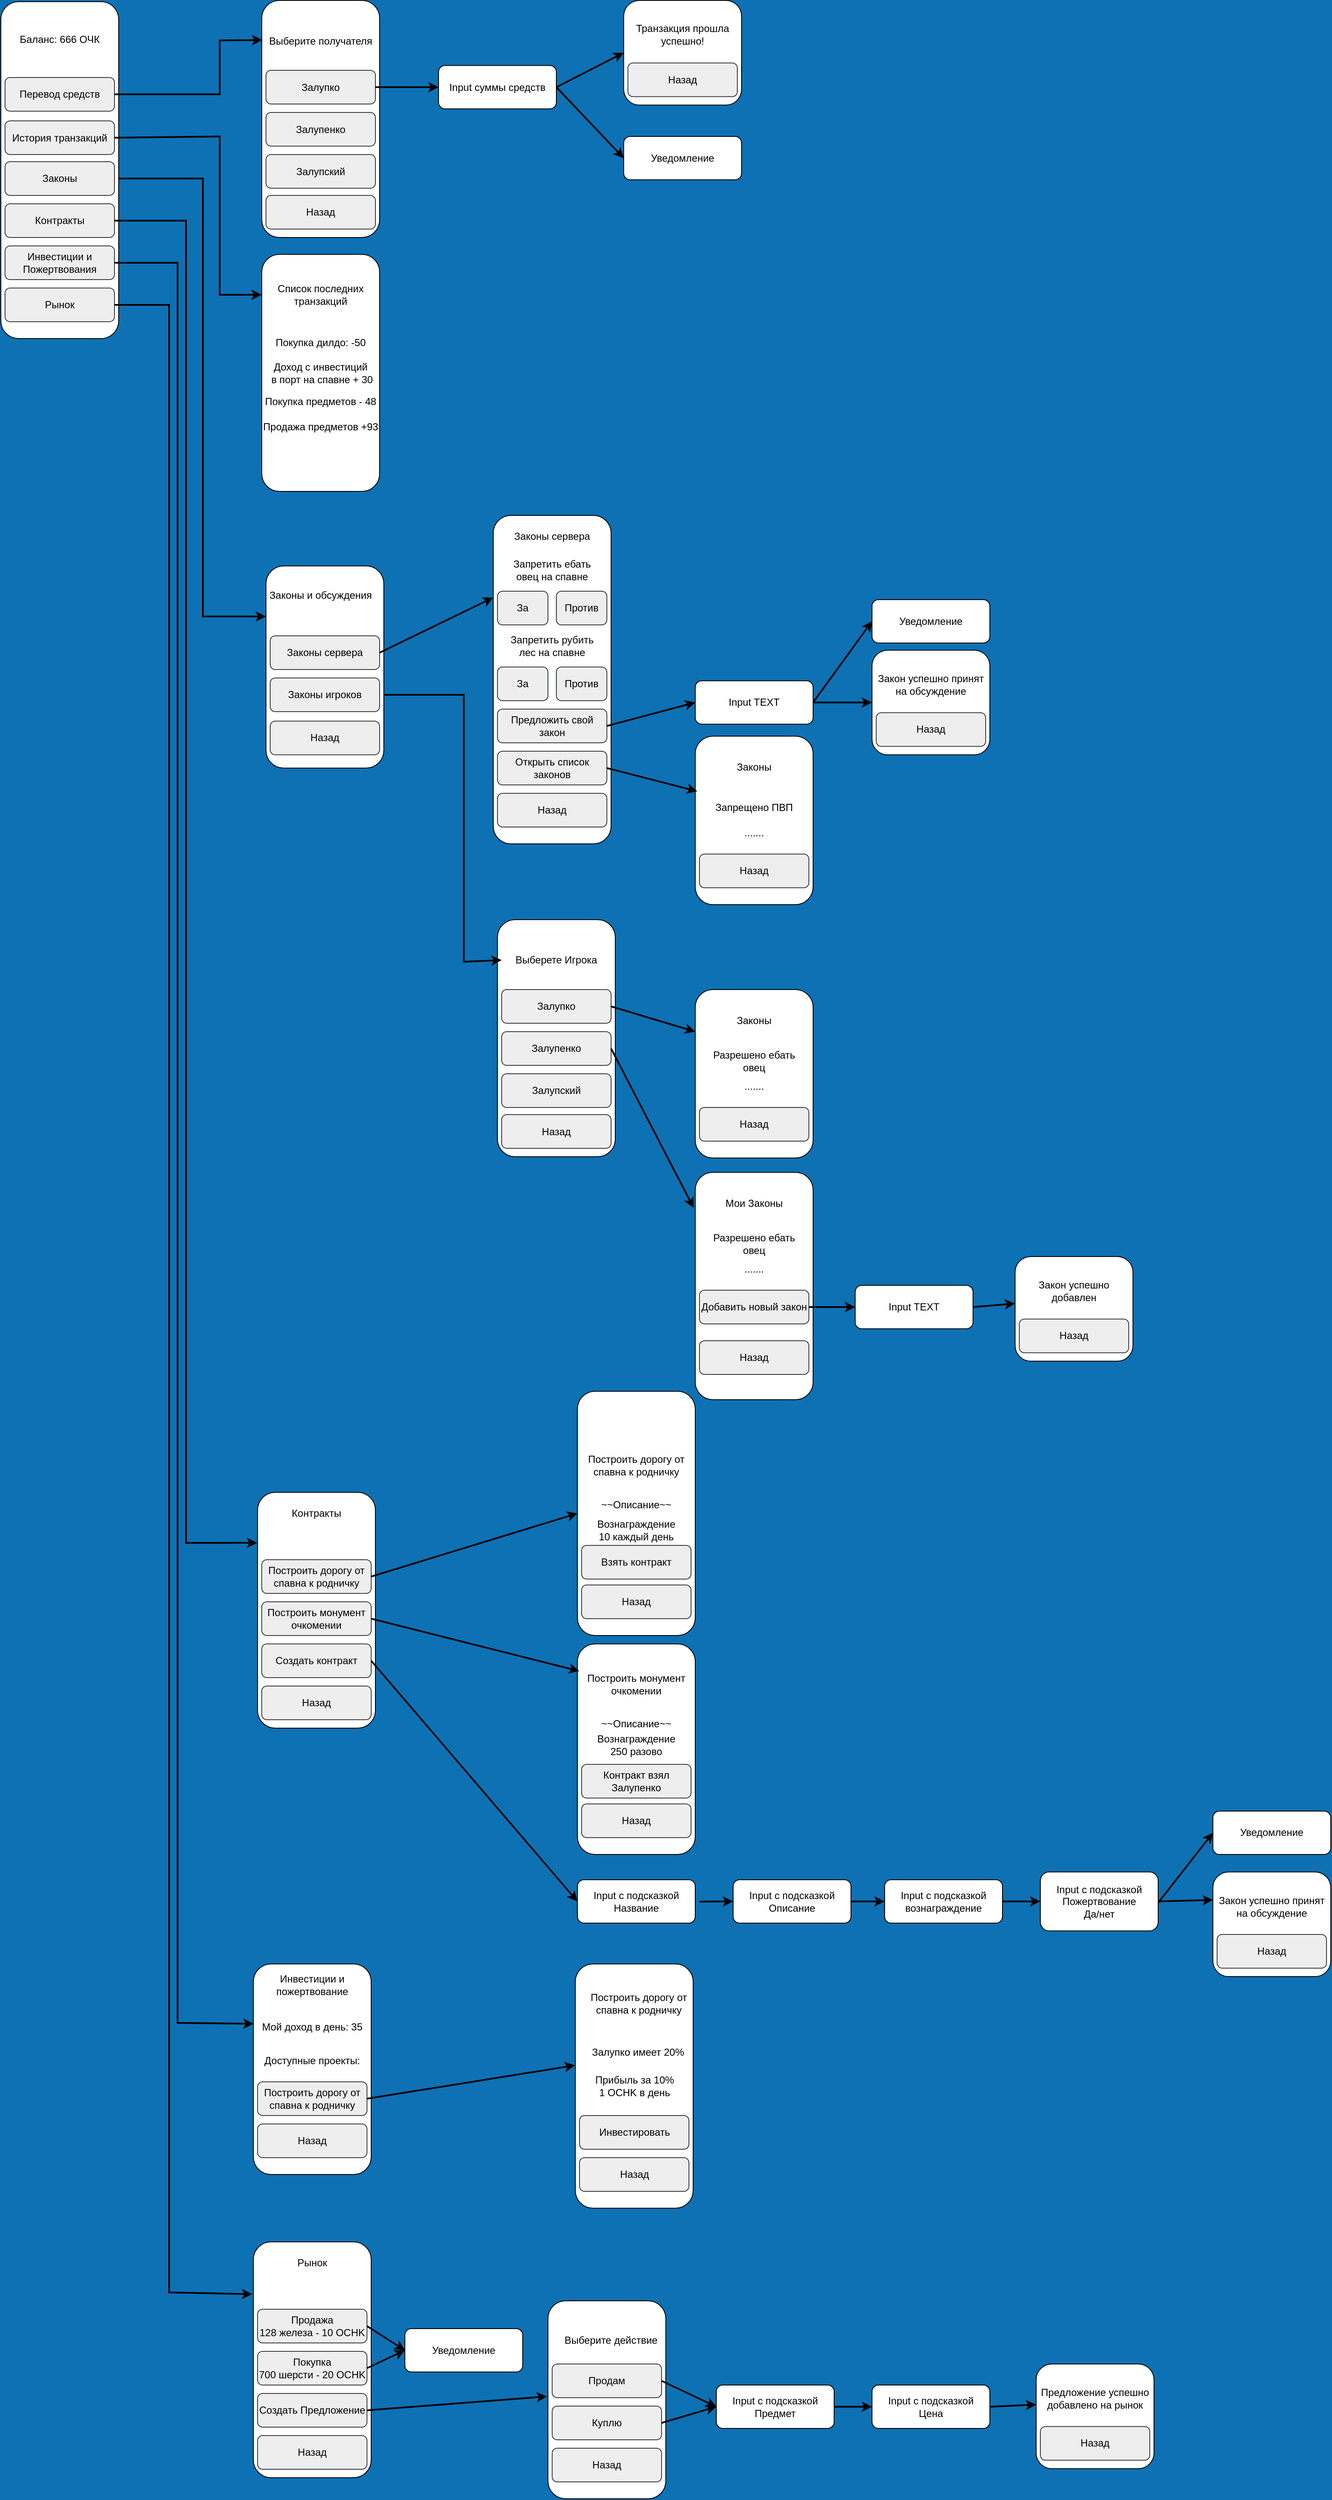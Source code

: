 <mxfile version="24.7.6">
  <diagram name="Страница — 1" id="_SKdRh1ridLEpidDvCyz">
    <mxGraphModel dx="1741" dy="910" grid="1" gridSize="10" guides="1" tooltips="1" connect="1" arrows="1" fold="1" page="1" pageScale="1" pageWidth="3300" pageHeight="4681" background="#0e71b4" math="0" shadow="0">
      <root>
        <mxCell id="0" />
        <mxCell id="1" parent="0" />
        <mxCell id="YOvDV3y9TgNX6leJfm7o-3" value="" style="rounded=1;whiteSpace=wrap;html=1;" parent="1" vertex="1">
          <mxGeometry x="120" y="200" width="140" height="400" as="geometry" />
        </mxCell>
        <mxCell id="YOvDV3y9TgNX6leJfm7o-4" value="Баланс: 666 ОЧК" style="text;html=1;align=center;verticalAlign=middle;whiteSpace=wrap;rounded=0;" parent="1" vertex="1">
          <mxGeometry x="140" y="230" width="100" height="30" as="geometry" />
        </mxCell>
        <mxCell id="YOvDV3y9TgNX6leJfm7o-7" value="Перевод средств" style="rounded=1;whiteSpace=wrap;html=1;fillColor=#eeeeee;strokeColor=#36393d;" parent="1" vertex="1">
          <mxGeometry x="125" y="290" width="130" height="40" as="geometry" />
        </mxCell>
        <mxCell id="YOvDV3y9TgNX6leJfm7o-8" value="Законы" style="rounded=1;whiteSpace=wrap;html=1;fillColor=#eeeeee;strokeColor=#36393d;" parent="1" vertex="1">
          <mxGeometry x="125" y="390" width="130" height="40" as="geometry" />
        </mxCell>
        <mxCell id="YOvDV3y9TgNX6leJfm7o-9" value="Контракты" style="rounded=1;whiteSpace=wrap;html=1;fillColor=#eeeeee;strokeColor=#36393d;" parent="1" vertex="1">
          <mxGeometry x="125" y="440" width="130" height="40" as="geometry" />
        </mxCell>
        <mxCell id="YOvDV3y9TgNX6leJfm7o-10" value="Инвестиции и Пожертвования" style="rounded=1;whiteSpace=wrap;html=1;fillColor=#eeeeee;strokeColor=#36393d;" parent="1" vertex="1">
          <mxGeometry x="125" y="490" width="130" height="40" as="geometry" />
        </mxCell>
        <mxCell id="YOvDV3y9TgNX6leJfm7o-11" value="" style="rounded=1;whiteSpace=wrap;html=1;" parent="1" vertex="1">
          <mxGeometry x="430" y="198.5" width="140" height="281.5" as="geometry" />
        </mxCell>
        <mxCell id="YOvDV3y9TgNX6leJfm7o-12" value="Выберите получателя" style="text;html=1;align=center;verticalAlign=middle;whiteSpace=wrap;rounded=0;" parent="1" vertex="1">
          <mxGeometry x="430" y="231.5" width="140" height="30" as="geometry" />
        </mxCell>
        <mxCell id="YOvDV3y9TgNX6leJfm7o-13" value="Залупко" style="rounded=1;whiteSpace=wrap;html=1;fillColor=#eeeeee;strokeColor=#36393d;" parent="1" vertex="1">
          <mxGeometry x="435" y="281.5" width="130" height="40" as="geometry" />
        </mxCell>
        <mxCell id="YOvDV3y9TgNX6leJfm7o-14" value="Залупенко" style="rounded=1;whiteSpace=wrap;html=1;fillColor=#eeeeee;strokeColor=#36393d;" parent="1" vertex="1">
          <mxGeometry x="435" y="331.5" width="130" height="40" as="geometry" />
        </mxCell>
        <mxCell id="YOvDV3y9TgNX6leJfm7o-15" value="Залупский" style="rounded=1;whiteSpace=wrap;html=1;fillColor=#eeeeee;strokeColor=#36393d;" parent="1" vertex="1">
          <mxGeometry x="435" y="381.5" width="130" height="40" as="geometry" />
        </mxCell>
        <mxCell id="YOvDV3y9TgNX6leJfm7o-17" value="" style="endArrow=classic;html=1;rounded=0;exitX=1;exitY=0.5;exitDx=0;exitDy=0;entryX=0.005;entryY=0.167;entryDx=0;entryDy=0;entryPerimeter=0;strokeWidth=2;" parent="1" source="YOvDV3y9TgNX6leJfm7o-7" target="YOvDV3y9TgNX6leJfm7o-11" edge="1">
          <mxGeometry width="50" height="50" relative="1" as="geometry">
            <mxPoint x="430" y="450" as="sourcePoint" />
            <mxPoint x="427" y="350" as="targetPoint" />
            <Array as="points">
              <mxPoint x="380" y="310" />
              <mxPoint x="380" y="246" />
            </Array>
          </mxGeometry>
        </mxCell>
        <mxCell id="YOvDV3y9TgNX6leJfm7o-18" value="Input суммы средств" style="rounded=1;whiteSpace=wrap;html=1;" parent="1" vertex="1">
          <mxGeometry x="640" y="275.75" width="140" height="51.5" as="geometry" />
        </mxCell>
        <mxCell id="YOvDV3y9TgNX6leJfm7o-19" value="" style="rounded=1;whiteSpace=wrap;html=1;" parent="1" vertex="1">
          <mxGeometry x="860" y="198.5" width="140" height="124.25" as="geometry" />
        </mxCell>
        <mxCell id="YOvDV3y9TgNX6leJfm7o-20" value="Транзакция прошла успешно!" style="text;html=1;align=center;verticalAlign=middle;whiteSpace=wrap;rounded=0;" parent="1" vertex="1">
          <mxGeometry x="860" y="224.25" width="140" height="30" as="geometry" />
        </mxCell>
        <mxCell id="YOvDV3y9TgNX6leJfm7o-21" value="Назад" style="rounded=1;whiteSpace=wrap;html=1;fillColor=#eeeeee;strokeColor=#36393d;" parent="1" vertex="1">
          <mxGeometry x="865" y="272.75" width="130" height="40" as="geometry" />
        </mxCell>
        <mxCell id="YOvDV3y9TgNX6leJfm7o-23" value="Назад" style="rounded=1;whiteSpace=wrap;html=1;fillColor=#eeeeee;strokeColor=#36393d;" parent="1" vertex="1">
          <mxGeometry x="435" y="430" width="130" height="40" as="geometry" />
        </mxCell>
        <mxCell id="YOvDV3y9TgNX6leJfm7o-26" value="" style="endArrow=classic;html=1;rounded=0;exitX=1;exitY=0.5;exitDx=0;exitDy=0;entryX=0;entryY=0.5;entryDx=0;entryDy=0;strokeWidth=2;" parent="1" source="YOvDV3y9TgNX6leJfm7o-13" target="YOvDV3y9TgNX6leJfm7o-18" edge="1">
          <mxGeometry width="50" height="50" relative="1" as="geometry">
            <mxPoint x="265" y="320" as="sourcePoint" />
            <mxPoint x="441" y="256" as="targetPoint" />
          </mxGeometry>
        </mxCell>
        <mxCell id="YOvDV3y9TgNX6leJfm7o-27" value="" style="endArrow=classic;html=1;rounded=0;exitX=1;exitY=0.5;exitDx=0;exitDy=0;entryX=0;entryY=0.5;entryDx=0;entryDy=0;strokeWidth=2;" parent="1" source="YOvDV3y9TgNX6leJfm7o-18" target="YOvDV3y9TgNX6leJfm7o-19" edge="1">
          <mxGeometry width="50" height="50" relative="1" as="geometry">
            <mxPoint x="575" y="312" as="sourcePoint" />
            <mxPoint x="650" y="312" as="targetPoint" />
          </mxGeometry>
        </mxCell>
        <mxCell id="TSFnOZUrxSkBlMP-To67-1" value="История транзакций" style="rounded=1;whiteSpace=wrap;html=1;fillColor=#eeeeee;strokeColor=#36393d;" parent="1" vertex="1">
          <mxGeometry x="125" y="341.5" width="130" height="40" as="geometry" />
        </mxCell>
        <mxCell id="TSFnOZUrxSkBlMP-To67-2" value="" style="rounded=1;whiteSpace=wrap;html=1;" parent="1" vertex="1">
          <mxGeometry x="430" y="500" width="140" height="281.5" as="geometry" />
        </mxCell>
        <mxCell id="TSFnOZUrxSkBlMP-To67-3" value="Список последних транзакций" style="text;html=1;align=center;verticalAlign=middle;whiteSpace=wrap;rounded=0;" parent="1" vertex="1">
          <mxGeometry x="430" y="533" width="140" height="30" as="geometry" />
        </mxCell>
        <mxCell id="TSFnOZUrxSkBlMP-To67-8" value="Покупка дилдо: -50" style="text;html=1;align=center;verticalAlign=middle;whiteSpace=wrap;rounded=0;" parent="1" vertex="1">
          <mxGeometry x="430" y="590" width="140" height="30" as="geometry" />
        </mxCell>
        <mxCell id="TSFnOZUrxSkBlMP-To67-10" value="&lt;div&gt;Доход с инвестиций&lt;br&gt;&amp;nbsp;в порт на спавне + 30&lt;/div&gt;" style="text;html=1;align=center;verticalAlign=middle;whiteSpace=wrap;rounded=0;" parent="1" vertex="1">
          <mxGeometry x="430" y="625.75" width="140" height="30" as="geometry" />
        </mxCell>
        <mxCell id="TSFnOZUrxSkBlMP-To67-11" value="&lt;div&gt;Покупка предметов - 48&lt;/div&gt;" style="text;html=1;align=center;verticalAlign=middle;whiteSpace=wrap;rounded=0;" parent="1" vertex="1">
          <mxGeometry x="430" y="660" width="140" height="30" as="geometry" />
        </mxCell>
        <mxCell id="TSFnOZUrxSkBlMP-To67-12" value="&lt;div&gt;Продажа предметов +93&lt;/div&gt;" style="text;html=1;align=center;verticalAlign=middle;whiteSpace=wrap;rounded=0;" parent="1" vertex="1">
          <mxGeometry x="430" y="690" width="140" height="30" as="geometry" />
        </mxCell>
        <mxCell id="TSFnOZUrxSkBlMP-To67-13" value="" style="endArrow=classic;html=1;rounded=0;exitX=1;exitY=0.5;exitDx=0;exitDy=0;entryX=0;entryY=0.5;entryDx=0;entryDy=0;strokeWidth=2;" parent="1" source="TSFnOZUrxSkBlMP-To67-1" target="TSFnOZUrxSkBlMP-To67-3" edge="1">
          <mxGeometry width="50" height="50" relative="1" as="geometry">
            <mxPoint x="265" y="320" as="sourcePoint" />
            <mxPoint x="441" y="256" as="targetPoint" />
            <Array as="points">
              <mxPoint x="380" y="360" />
              <mxPoint x="380" y="548" />
            </Array>
          </mxGeometry>
        </mxCell>
        <mxCell id="TSFnOZUrxSkBlMP-To67-29" value="" style="rounded=1;whiteSpace=wrap;html=1;" parent="1" vertex="1">
          <mxGeometry x="435" y="870" width="140" height="240" as="geometry" />
        </mxCell>
        <mxCell id="TSFnOZUrxSkBlMP-To67-31" value="Законы сервера" style="rounded=1;whiteSpace=wrap;html=1;fillColor=#eeeeee;strokeColor=#36393d;" parent="1" vertex="1">
          <mxGeometry x="440" y="953" width="130" height="40" as="geometry" />
        </mxCell>
        <mxCell id="TSFnOZUrxSkBlMP-To67-32" value="Законы игроков" style="rounded=1;whiteSpace=wrap;html=1;fillColor=#eeeeee;strokeColor=#36393d;" parent="1" vertex="1">
          <mxGeometry x="440" y="1003" width="130" height="40" as="geometry" />
        </mxCell>
        <mxCell id="TSFnOZUrxSkBlMP-To67-34" value="Законы и обсуждения" style="text;html=1;align=center;verticalAlign=middle;whiteSpace=wrap;rounded=0;" parent="1" vertex="1">
          <mxGeometry x="430" y="890" width="140" height="30" as="geometry" />
        </mxCell>
        <mxCell id="TSFnOZUrxSkBlMP-To67-35" value="" style="rounded=1;whiteSpace=wrap;html=1;" parent="1" vertex="1">
          <mxGeometry x="705" y="810" width="140" height="390" as="geometry" />
        </mxCell>
        <mxCell id="TSFnOZUrxSkBlMP-To67-36" value="За" style="rounded=1;whiteSpace=wrap;html=1;fillColor=#eeeeee;strokeColor=#36393d;" parent="1" vertex="1">
          <mxGeometry x="710" y="900" width="60" height="40" as="geometry" />
        </mxCell>
        <mxCell id="TSFnOZUrxSkBlMP-To67-37" value="Предложить свой закон" style="rounded=1;whiteSpace=wrap;html=1;fillColor=#eeeeee;strokeColor=#36393d;" parent="1" vertex="1">
          <mxGeometry x="710" y="1040" width="130" height="40" as="geometry" />
        </mxCell>
        <mxCell id="TSFnOZUrxSkBlMP-To67-38" value="Законы сервера" style="text;html=1;align=center;verticalAlign=middle;whiteSpace=wrap;rounded=0;" parent="1" vertex="1">
          <mxGeometry x="705" y="820" width="140" height="30" as="geometry" />
        </mxCell>
        <mxCell id="TSFnOZUrxSkBlMP-To67-42" value="Против" style="rounded=1;whiteSpace=wrap;html=1;fillColor=#eeeeee;strokeColor=#36393d;" parent="1" vertex="1">
          <mxGeometry x="780" y="900" width="60" height="40" as="geometry" />
        </mxCell>
        <mxCell id="TSFnOZUrxSkBlMP-To67-46" value="За" style="rounded=1;whiteSpace=wrap;html=1;fillColor=#eeeeee;strokeColor=#36393d;" parent="1" vertex="1">
          <mxGeometry x="710" y="990" width="60" height="40" as="geometry" />
        </mxCell>
        <mxCell id="TSFnOZUrxSkBlMP-To67-47" value="Запретить рубить лес на спавне" style="text;html=1;align=center;verticalAlign=middle;whiteSpace=wrap;rounded=0;" parent="1" vertex="1">
          <mxGeometry x="720" y="950" width="110" height="30" as="geometry" />
        </mxCell>
        <mxCell id="TSFnOZUrxSkBlMP-To67-48" value="Против" style="rounded=1;whiteSpace=wrap;html=1;fillColor=#eeeeee;strokeColor=#36393d;" parent="1" vertex="1">
          <mxGeometry x="780" y="990" width="60" height="40" as="geometry" />
        </mxCell>
        <mxCell id="TSFnOZUrxSkBlMP-To67-49" value="" style="endArrow=classic;html=1;rounded=0;exitX=1;exitY=0.5;exitDx=0;exitDy=0;entryX=0;entryY=0.25;entryDx=0;entryDy=0;strokeWidth=2;" parent="1" source="TSFnOZUrxSkBlMP-To67-31" target="TSFnOZUrxSkBlMP-To67-35" edge="1">
          <mxGeometry width="50" height="50" relative="1" as="geometry">
            <mxPoint x="725" y="1070" as="sourcePoint" />
            <mxPoint x="775" y="1020" as="targetPoint" />
          </mxGeometry>
        </mxCell>
        <mxCell id="TSFnOZUrxSkBlMP-To67-54" value="Input TEXT" style="rounded=1;whiteSpace=wrap;html=1;" parent="1" vertex="1">
          <mxGeometry x="945" y="1006.37" width="140" height="51.5" as="geometry" />
        </mxCell>
        <mxCell id="TSFnOZUrxSkBlMP-To67-55" value="" style="rounded=1;whiteSpace=wrap;html=1;" parent="1" vertex="1">
          <mxGeometry x="1155" y="970.0" width="140" height="124.25" as="geometry" />
        </mxCell>
        <mxCell id="TSFnOZUrxSkBlMP-To67-56" value="Закон успешно принят на обсуждение" style="text;html=1;align=center;verticalAlign=middle;whiteSpace=wrap;rounded=0;" parent="1" vertex="1">
          <mxGeometry x="1155" y="995.75" width="140" height="30" as="geometry" />
        </mxCell>
        <mxCell id="TSFnOZUrxSkBlMP-To67-57" value="Назад" style="rounded=1;whiteSpace=wrap;html=1;fillColor=#eeeeee;strokeColor=#36393d;" parent="1" vertex="1">
          <mxGeometry x="1160" y="1044.25" width="130" height="40" as="geometry" />
        </mxCell>
        <mxCell id="TSFnOZUrxSkBlMP-To67-58" value="" style="endArrow=classic;html=1;rounded=0;exitX=1;exitY=0.5;exitDx=0;exitDy=0;entryX=0;entryY=0.5;entryDx=0;entryDy=0;strokeWidth=2;" parent="1" source="TSFnOZUrxSkBlMP-To67-54" target="TSFnOZUrxSkBlMP-To67-55" edge="1">
          <mxGeometry width="50" height="50" relative="1" as="geometry">
            <mxPoint x="870" y="1083.5" as="sourcePoint" />
            <mxPoint x="945" y="1083.5" as="targetPoint" />
          </mxGeometry>
        </mxCell>
        <mxCell id="TSFnOZUrxSkBlMP-To67-59" value="" style="endArrow=classic;html=1;rounded=0;exitX=1;exitY=0.5;exitDx=0;exitDy=0;entryX=0;entryY=0.5;entryDx=0;entryDy=0;strokeWidth=2;" parent="1" source="TSFnOZUrxSkBlMP-To67-37" target="TSFnOZUrxSkBlMP-To67-54" edge="1">
          <mxGeometry width="50" height="50" relative="1" as="geometry">
            <mxPoint x="845" y="1120" as="sourcePoint" />
            <mxPoint x="1155" y="932" as="targetPoint" />
          </mxGeometry>
        </mxCell>
        <mxCell id="TSFnOZUrxSkBlMP-To67-60" value="Открыть список законов" style="rounded=1;whiteSpace=wrap;html=1;fillColor=#eeeeee;strokeColor=#36393d;" parent="1" vertex="1">
          <mxGeometry x="710" y="1090" width="130" height="40" as="geometry" />
        </mxCell>
        <mxCell id="TSFnOZUrxSkBlMP-To67-61" value="" style="rounded=1;whiteSpace=wrap;html=1;" parent="1" vertex="1">
          <mxGeometry x="945" y="1072.12" width="140" height="200" as="geometry" />
        </mxCell>
        <mxCell id="TSFnOZUrxSkBlMP-To67-64" value="Законы" style="text;html=1;align=center;verticalAlign=middle;whiteSpace=wrap;rounded=0;" parent="1" vertex="1">
          <mxGeometry x="945" y="1094.25" width="140" height="30" as="geometry" />
        </mxCell>
        <mxCell id="TSFnOZUrxSkBlMP-To67-65" value="" style="endArrow=classic;html=1;rounded=0;exitX=1;exitY=0.5;exitDx=0;exitDy=0;entryX=0.017;entryY=0.327;entryDx=0;entryDy=0;strokeWidth=2;entryPerimeter=0;" parent="1" source="TSFnOZUrxSkBlMP-To67-60" target="TSFnOZUrxSkBlMP-To67-61" edge="1">
          <mxGeometry width="50" height="50" relative="1" as="geometry">
            <mxPoint x="845" y="1170" as="sourcePoint" />
            <mxPoint x="955" y="1130" as="targetPoint" />
          </mxGeometry>
        </mxCell>
        <mxCell id="TSFnOZUrxSkBlMP-To67-66" value="Запрещено ПВП" style="text;html=1;align=center;verticalAlign=middle;whiteSpace=wrap;rounded=0;" parent="1" vertex="1">
          <mxGeometry x="960" y="1142.12" width="110" height="30" as="geometry" />
        </mxCell>
        <mxCell id="TSFnOZUrxSkBlMP-To67-68" value="......." style="text;html=1;align=center;verticalAlign=middle;whiteSpace=wrap;rounded=0;" parent="1" vertex="1">
          <mxGeometry x="960" y="1172.12" width="110" height="30" as="geometry" />
        </mxCell>
        <mxCell id="TSFnOZUrxSkBlMP-To67-70" value="Назад" style="rounded=1;whiteSpace=wrap;html=1;fillColor=#eeeeee;strokeColor=#36393d;" parent="1" vertex="1">
          <mxGeometry x="710" y="1140" width="130" height="40" as="geometry" />
        </mxCell>
        <mxCell id="TSFnOZUrxSkBlMP-To67-87" value="" style="rounded=1;whiteSpace=wrap;html=1;" parent="1" vertex="1">
          <mxGeometry x="710" y="1290" width="140" height="281.5" as="geometry" />
        </mxCell>
        <mxCell id="TSFnOZUrxSkBlMP-To67-88" value="Выберете Игрока" style="text;html=1;align=center;verticalAlign=middle;whiteSpace=wrap;rounded=0;" parent="1" vertex="1">
          <mxGeometry x="710" y="1323" width="140" height="30" as="geometry" />
        </mxCell>
        <mxCell id="TSFnOZUrxSkBlMP-To67-89" value="Залупко" style="rounded=1;whiteSpace=wrap;html=1;fillColor=#eeeeee;strokeColor=#36393d;" parent="1" vertex="1">
          <mxGeometry x="715" y="1373" width="130" height="40" as="geometry" />
        </mxCell>
        <mxCell id="TSFnOZUrxSkBlMP-To67-90" value="Залупенко" style="rounded=1;whiteSpace=wrap;html=1;fillColor=#eeeeee;strokeColor=#36393d;" parent="1" vertex="1">
          <mxGeometry x="715" y="1423" width="130" height="40" as="geometry" />
        </mxCell>
        <mxCell id="TSFnOZUrxSkBlMP-To67-91" value="Залупский" style="rounded=1;whiteSpace=wrap;html=1;fillColor=#eeeeee;strokeColor=#36393d;" parent="1" vertex="1">
          <mxGeometry x="715" y="1473" width="130" height="40" as="geometry" />
        </mxCell>
        <mxCell id="TSFnOZUrxSkBlMP-To67-92" value="Назад" style="rounded=1;whiteSpace=wrap;html=1;fillColor=#eeeeee;strokeColor=#36393d;" parent="1" vertex="1">
          <mxGeometry x="715" y="1521.5" width="130" height="40" as="geometry" />
        </mxCell>
        <mxCell id="TSFnOZUrxSkBlMP-To67-93" value="" style="rounded=1;whiteSpace=wrap;html=1;" parent="1" vertex="1">
          <mxGeometry x="945" y="1373" width="140" height="200" as="geometry" />
        </mxCell>
        <mxCell id="TSFnOZUrxSkBlMP-To67-94" value="Законы" style="text;html=1;align=center;verticalAlign=middle;whiteSpace=wrap;rounded=0;" parent="1" vertex="1">
          <mxGeometry x="945" y="1395.13" width="140" height="30" as="geometry" />
        </mxCell>
        <mxCell id="TSFnOZUrxSkBlMP-To67-95" value="Разрешено ебать овец" style="text;html=1;align=center;verticalAlign=middle;whiteSpace=wrap;rounded=0;" parent="1" vertex="1">
          <mxGeometry x="960" y="1443" width="110" height="30" as="geometry" />
        </mxCell>
        <mxCell id="TSFnOZUrxSkBlMP-To67-96" value="......." style="text;html=1;align=center;verticalAlign=middle;whiteSpace=wrap;rounded=0;" parent="1" vertex="1">
          <mxGeometry x="960" y="1473" width="110" height="30" as="geometry" />
        </mxCell>
        <mxCell id="TSFnOZUrxSkBlMP-To67-102" value="" style="rounded=1;whiteSpace=wrap;html=1;" parent="1" vertex="1">
          <mxGeometry x="945" y="1590" width="140" height="270" as="geometry" />
        </mxCell>
        <mxCell id="TSFnOZUrxSkBlMP-To67-103" value="Мои Законы" style="text;html=1;align=center;verticalAlign=middle;whiteSpace=wrap;rounded=0;" parent="1" vertex="1">
          <mxGeometry x="945" y="1612.13" width="140" height="30" as="geometry" />
        </mxCell>
        <mxCell id="TSFnOZUrxSkBlMP-To67-104" value="Разрешено ебать овец" style="text;html=1;align=center;verticalAlign=middle;whiteSpace=wrap;rounded=0;" parent="1" vertex="1">
          <mxGeometry x="960" y="1660" width="110" height="30" as="geometry" />
        </mxCell>
        <mxCell id="TSFnOZUrxSkBlMP-To67-105" value="......." style="text;html=1;align=center;verticalAlign=middle;whiteSpace=wrap;rounded=0;" parent="1" vertex="1">
          <mxGeometry x="960" y="1690" width="110" height="30" as="geometry" />
        </mxCell>
        <mxCell id="TSFnOZUrxSkBlMP-To67-107" value="Назад" style="rounded=1;whiteSpace=wrap;html=1;fillColor=#eeeeee;strokeColor=#36393d;" parent="1" vertex="1">
          <mxGeometry x="950" y="1212.12" width="130" height="40" as="geometry" />
        </mxCell>
        <mxCell id="TSFnOZUrxSkBlMP-To67-108" value="Назад" style="rounded=1;whiteSpace=wrap;html=1;fillColor=#eeeeee;strokeColor=#36393d;" parent="1" vertex="1">
          <mxGeometry x="950" y="1513" width="130" height="40" as="geometry" />
        </mxCell>
        <mxCell id="TSFnOZUrxSkBlMP-To67-109" value="Назад" style="rounded=1;whiteSpace=wrap;html=1;fillColor=#eeeeee;strokeColor=#36393d;" parent="1" vertex="1">
          <mxGeometry x="950" y="1790" width="130" height="40" as="geometry" />
        </mxCell>
        <mxCell id="TSFnOZUrxSkBlMP-To67-111" value="Добавить новый закон" style="rounded=1;whiteSpace=wrap;html=1;fillColor=#eeeeee;strokeColor=#36393d;" parent="1" vertex="1">
          <mxGeometry x="950" y="1730" width="130" height="40" as="geometry" />
        </mxCell>
        <mxCell id="TSFnOZUrxSkBlMP-To67-112" value="Input TEXT" style="rounded=1;whiteSpace=wrap;html=1;" parent="1" vertex="1">
          <mxGeometry x="1135" y="1724.25" width="140" height="51.5" as="geometry" />
        </mxCell>
        <mxCell id="TSFnOZUrxSkBlMP-To67-113" value="" style="rounded=1;whiteSpace=wrap;html=1;" parent="1" vertex="1">
          <mxGeometry x="1325" y="1690" width="140" height="124.25" as="geometry" />
        </mxCell>
        <mxCell id="TSFnOZUrxSkBlMP-To67-114" value="Закон успешно добавлен" style="text;html=1;align=center;verticalAlign=middle;whiteSpace=wrap;rounded=0;" parent="1" vertex="1">
          <mxGeometry x="1325" y="1715.75" width="140" height="30" as="geometry" />
        </mxCell>
        <mxCell id="TSFnOZUrxSkBlMP-To67-115" value="Назад" style="rounded=1;whiteSpace=wrap;html=1;fillColor=#eeeeee;strokeColor=#36393d;" parent="1" vertex="1">
          <mxGeometry x="1330" y="1764.25" width="130" height="40" as="geometry" />
        </mxCell>
        <mxCell id="TSFnOZUrxSkBlMP-To67-117" value="" style="endArrow=classic;html=1;rounded=0;exitX=1;exitY=0.5;exitDx=0;exitDy=0;entryX=0;entryY=0.5;entryDx=0;entryDy=0;strokeWidth=2;" parent="1" source="TSFnOZUrxSkBlMP-To67-111" target="TSFnOZUrxSkBlMP-To67-112" edge="1">
          <mxGeometry width="50" height="50" relative="1" as="geometry">
            <mxPoint x="1188" y="1612.13" as="sourcePoint" />
            <mxPoint x="1290" y="1667.13" as="targetPoint" />
          </mxGeometry>
        </mxCell>
        <mxCell id="TSFnOZUrxSkBlMP-To67-118" value="" style="endArrow=classic;html=1;rounded=0;exitX=1;exitY=0.5;exitDx=0;exitDy=0;entryX=0;entryY=1;entryDx=0;entryDy=0;strokeWidth=2;" parent="1" source="TSFnOZUrxSkBlMP-To67-112" target="TSFnOZUrxSkBlMP-To67-114" edge="1">
          <mxGeometry width="50" height="50" relative="1" as="geometry">
            <mxPoint x="1090" y="1760" as="sourcePoint" />
            <mxPoint x="1145" y="1760" as="targetPoint" />
          </mxGeometry>
        </mxCell>
        <mxCell id="TSFnOZUrxSkBlMP-To67-119" value="" style="endArrow=classic;html=1;rounded=0;exitX=1;exitY=0.5;exitDx=0;exitDy=0;strokeWidth=2;entryX=0;entryY=0.5;entryDx=0;entryDy=0;" parent="1" edge="1">
          <mxGeometry width="50" height="50" relative="1" as="geometry">
            <mxPoint x="575" y="1023" as="sourcePoint" />
            <mxPoint x="715" y="1338" as="targetPoint" />
            <Array as="points">
              <mxPoint x="670" y="1023" />
              <mxPoint x="670" y="1340" />
            </Array>
          </mxGeometry>
        </mxCell>
        <mxCell id="TSFnOZUrxSkBlMP-To67-120" value="" style="endArrow=classic;html=1;rounded=0;exitX=1;exitY=0.5;exitDx=0;exitDy=0;entryX=0;entryY=0.25;entryDx=0;entryDy=0;strokeWidth=2;" parent="1" source="TSFnOZUrxSkBlMP-To67-89" target="TSFnOZUrxSkBlMP-To67-93" edge="1">
          <mxGeometry width="50" height="50" relative="1" as="geometry">
            <mxPoint x="858" y="1298" as="sourcePoint" />
            <mxPoint x="960" y="1353" as="targetPoint" />
          </mxGeometry>
        </mxCell>
        <mxCell id="TSFnOZUrxSkBlMP-To67-121" value="" style="endArrow=classic;html=1;rounded=0;exitX=1;exitY=0.5;exitDx=0;exitDy=0;entryX=-0.014;entryY=0.156;entryDx=0;entryDy=0;strokeWidth=2;entryPerimeter=0;" parent="1" source="TSFnOZUrxSkBlMP-To67-90" target="TSFnOZUrxSkBlMP-To67-102" edge="1">
          <mxGeometry width="50" height="50" relative="1" as="geometry">
            <mxPoint x="855" y="1403" as="sourcePoint" />
            <mxPoint x="955" y="1433" as="targetPoint" />
          </mxGeometry>
        </mxCell>
        <mxCell id="TSFnOZUrxSkBlMP-To67-123" value="Назад" style="rounded=1;whiteSpace=wrap;html=1;fillColor=#eeeeee;strokeColor=#36393d;" parent="1" vertex="1">
          <mxGeometry x="440" y="1054.25" width="130" height="40" as="geometry" />
        </mxCell>
        <mxCell id="TSFnOZUrxSkBlMP-To67-124" value="Запретить ебать овец на спавне" style="text;html=1;align=center;verticalAlign=middle;whiteSpace=wrap;rounded=0;" parent="1" vertex="1">
          <mxGeometry x="720" y="860" width="110" height="30" as="geometry" />
        </mxCell>
        <mxCell id="TSFnOZUrxSkBlMP-To67-125" value="Рынок" style="rounded=1;whiteSpace=wrap;html=1;fillColor=#eeeeee;strokeColor=#36393d;" parent="1" vertex="1">
          <mxGeometry x="125" y="540" width="130" height="40" as="geometry" />
        </mxCell>
        <mxCell id="uYW3NHVNz932EnBqBCM0-1" value="" style="endArrow=classic;html=1;rounded=0;exitX=1;exitY=0.5;exitDx=0;exitDy=0;entryX=0;entryY=0.25;entryDx=0;entryDy=0;strokeWidth=2;" edge="1" parent="1" target="TSFnOZUrxSkBlMP-To67-29">
          <mxGeometry width="50" height="50" relative="1" as="geometry">
            <mxPoint x="260" y="410" as="sourcePoint" />
            <mxPoint x="445" y="558" as="targetPoint" />
            <Array as="points">
              <mxPoint x="360" y="410" />
              <mxPoint x="360" y="930" />
            </Array>
          </mxGeometry>
        </mxCell>
        <mxCell id="uYW3NHVNz932EnBqBCM0-2" value="" style="rounded=1;whiteSpace=wrap;html=1;" vertex="1" parent="1">
          <mxGeometry x="425" y="1970" width="140" height="280" as="geometry" />
        </mxCell>
        <mxCell id="uYW3NHVNz932EnBqBCM0-3" value="Построить дорогу от спавна к родничку" style="rounded=1;whiteSpace=wrap;html=1;fillColor=#eeeeee;strokeColor=#36393d;" vertex="1" parent="1">
          <mxGeometry x="430" y="2050" width="130" height="40" as="geometry" />
        </mxCell>
        <mxCell id="uYW3NHVNz932EnBqBCM0-5" value="Контракты" style="text;html=1;align=center;verticalAlign=middle;whiteSpace=wrap;rounded=0;" vertex="1" parent="1">
          <mxGeometry x="425" y="1980" width="140" height="30" as="geometry" />
        </mxCell>
        <mxCell id="uYW3NHVNz932EnBqBCM0-11" value="Назад" style="rounded=1;whiteSpace=wrap;html=1;fillColor=#eeeeee;strokeColor=#36393d;" vertex="1" parent="1">
          <mxGeometry x="430" y="2200" width="130" height="40" as="geometry" />
        </mxCell>
        <mxCell id="uYW3NHVNz932EnBqBCM0-13" value="" style="rounded=1;whiteSpace=wrap;html=1;" vertex="1" parent="1">
          <mxGeometry x="805" y="1850" width="140" height="290" as="geometry" />
        </mxCell>
        <mxCell id="uYW3NHVNz932EnBqBCM0-14" value="Построить дорогу от спавна к родничку" style="text;html=1;align=center;verticalAlign=middle;whiteSpace=wrap;rounded=0;" vertex="1" parent="1">
          <mxGeometry x="805" y="1923" width="140" height="30" as="geometry" />
        </mxCell>
        <mxCell id="uYW3NHVNz932EnBqBCM0-15" value="Взять контракт" style="rounded=1;whiteSpace=wrap;html=1;fillColor=#eeeeee;strokeColor=#36393d;" vertex="1" parent="1">
          <mxGeometry x="810" y="2033" width="130" height="40" as="geometry" />
        </mxCell>
        <mxCell id="uYW3NHVNz932EnBqBCM0-18" value="Назад" style="rounded=1;whiteSpace=wrap;html=1;fillColor=#eeeeee;strokeColor=#36393d;" vertex="1" parent="1">
          <mxGeometry x="810" y="2080" width="130" height="40" as="geometry" />
        </mxCell>
        <mxCell id="uYW3NHVNz932EnBqBCM0-19" value="~~Описание~~" style="text;html=1;align=center;verticalAlign=middle;whiteSpace=wrap;rounded=0;" vertex="1" parent="1">
          <mxGeometry x="820" y="1970" width="110" height="30" as="geometry" />
        </mxCell>
        <mxCell id="uYW3NHVNz932EnBqBCM0-20" value="" style="rounded=1;whiteSpace=wrap;html=1;" vertex="1" parent="1">
          <mxGeometry x="805" y="2150" width="140" height="250" as="geometry" />
        </mxCell>
        <mxCell id="uYW3NHVNz932EnBqBCM0-21" value="Построить монумент очкомении" style="text;html=1;align=center;verticalAlign=middle;whiteSpace=wrap;rounded=0;" vertex="1" parent="1">
          <mxGeometry x="805" y="2183" width="140" height="30" as="geometry" />
        </mxCell>
        <mxCell id="uYW3NHVNz932EnBqBCM0-22" value="Контракт взял Залупенко" style="rounded=1;whiteSpace=wrap;html=1;fillColor=#eeeeee;strokeColor=#36393d;" vertex="1" parent="1">
          <mxGeometry x="810" y="2293" width="130" height="40" as="geometry" />
        </mxCell>
        <mxCell id="uYW3NHVNz932EnBqBCM0-23" value="Назад" style="rounded=1;whiteSpace=wrap;html=1;fillColor=#eeeeee;strokeColor=#36393d;" vertex="1" parent="1">
          <mxGeometry x="810" y="2340" width="130" height="40" as="geometry" />
        </mxCell>
        <mxCell id="uYW3NHVNz932EnBqBCM0-24" value="~~Описание~~" style="text;html=1;align=center;verticalAlign=middle;whiteSpace=wrap;rounded=0;" vertex="1" parent="1">
          <mxGeometry x="820" y="2230" width="110" height="30" as="geometry" />
        </mxCell>
        <mxCell id="uYW3NHVNz932EnBqBCM0-25" value="Построить монумент очкомении" style="rounded=1;whiteSpace=wrap;html=1;fillColor=#eeeeee;strokeColor=#36393d;" vertex="1" parent="1">
          <mxGeometry x="430" y="2100" width="130" height="40" as="geometry" />
        </mxCell>
        <mxCell id="uYW3NHVNz932EnBqBCM0-27" value="" style="endArrow=classic;html=1;rounded=0;exitX=1;exitY=0.5;exitDx=0;exitDy=0;entryX=0;entryY=0.5;entryDx=0;entryDy=0;strokeWidth=2;" edge="1" parent="1" source="uYW3NHVNz932EnBqBCM0-3" target="uYW3NHVNz932EnBqBCM0-13">
          <mxGeometry width="50" height="50" relative="1" as="geometry">
            <mxPoint x="607" y="1830" as="sourcePoint" />
            <mxPoint x="705" y="2019" as="targetPoint" />
          </mxGeometry>
        </mxCell>
        <mxCell id="uYW3NHVNz932EnBqBCM0-28" value="" style="endArrow=classic;html=1;rounded=0;exitX=1;exitY=0.5;exitDx=0;exitDy=0;entryX=0.016;entryY=0.129;entryDx=0;entryDy=0;strokeWidth=2;entryPerimeter=0;" edge="1" parent="1" source="uYW3NHVNz932EnBqBCM0-25" target="uYW3NHVNz932EnBqBCM0-20">
          <mxGeometry width="50" height="50" relative="1" as="geometry">
            <mxPoint x="570" y="2080" as="sourcePoint" />
            <mxPoint x="735" y="2025" as="targetPoint" />
          </mxGeometry>
        </mxCell>
        <mxCell id="uYW3NHVNz932EnBqBCM0-29" value="Вознаграждение 10 каждый день" style="text;html=1;align=center;verticalAlign=middle;whiteSpace=wrap;rounded=0;" vertex="1" parent="1">
          <mxGeometry x="820" y="2000" width="110" height="30" as="geometry" />
        </mxCell>
        <mxCell id="uYW3NHVNz932EnBqBCM0-31" value="Вознаграждение 250 разово" style="text;html=1;align=center;verticalAlign=middle;whiteSpace=wrap;rounded=0;" vertex="1" parent="1">
          <mxGeometry x="820" y="2255" width="110" height="30" as="geometry" />
        </mxCell>
        <mxCell id="uYW3NHVNz932EnBqBCM0-32" value="Создать контракт" style="rounded=1;whiteSpace=wrap;html=1;fillColor=#eeeeee;strokeColor=#36393d;" vertex="1" parent="1">
          <mxGeometry x="430" y="2150" width="130" height="40" as="geometry" />
        </mxCell>
        <mxCell id="uYW3NHVNz932EnBqBCM0-44" value="Input с подсказкой Название" style="rounded=1;whiteSpace=wrap;html=1;" vertex="1" parent="1">
          <mxGeometry x="805" y="2430" width="140" height="51.5" as="geometry" />
        </mxCell>
        <mxCell id="uYW3NHVNz932EnBqBCM0-46" value="Input с подсказкой Описание" style="rounded=1;whiteSpace=wrap;html=1;" vertex="1" parent="1">
          <mxGeometry x="990" y="2430" width="140" height="51.5" as="geometry" />
        </mxCell>
        <mxCell id="uYW3NHVNz932EnBqBCM0-47" value="Input с подсказкой&lt;br&gt;вознаграждение" style="rounded=1;whiteSpace=wrap;html=1;" vertex="1" parent="1">
          <mxGeometry x="1170" y="2430" width="140" height="51.5" as="geometry" />
        </mxCell>
        <mxCell id="uYW3NHVNz932EnBqBCM0-48" value="" style="endArrow=classic;html=1;rounded=0;exitX=1;exitY=0.5;exitDx=0;exitDy=0;entryX=0;entryY=0.5;entryDx=0;entryDy=0;strokeWidth=2;" edge="1" parent="1" source="uYW3NHVNz932EnBqBCM0-32" target="uYW3NHVNz932EnBqBCM0-44">
          <mxGeometry width="50" height="50" relative="1" as="geometry">
            <mxPoint x="570" y="2130" as="sourcePoint" />
            <mxPoint x="817" y="2192" as="targetPoint" />
          </mxGeometry>
        </mxCell>
        <mxCell id="uYW3NHVNz932EnBqBCM0-49" value="" style="endArrow=classic;html=1;rounded=0;entryX=0;entryY=0.5;entryDx=0;entryDy=0;strokeWidth=2;" edge="1" parent="1" target="uYW3NHVNz932EnBqBCM0-46">
          <mxGeometry width="50" height="50" relative="1" as="geometry">
            <mxPoint x="950" y="2456" as="sourcePoint" />
            <mxPoint x="815" y="2466" as="targetPoint" />
          </mxGeometry>
        </mxCell>
        <mxCell id="uYW3NHVNz932EnBqBCM0-50" value="" style="endArrow=classic;html=1;rounded=0;entryX=0;entryY=0.5;entryDx=0;entryDy=0;strokeWidth=2;exitX=1;exitY=0.5;exitDx=0;exitDy=0;" edge="1" parent="1" source="uYW3NHVNz932EnBqBCM0-46" target="uYW3NHVNz932EnBqBCM0-47">
          <mxGeometry width="50" height="50" relative="1" as="geometry">
            <mxPoint x="960" y="2466" as="sourcePoint" />
            <mxPoint x="1000" y="2466" as="targetPoint" />
          </mxGeometry>
        </mxCell>
        <mxCell id="uYW3NHVNz932EnBqBCM0-51" value="Input с подсказкой&lt;br&gt;Пожертвование&lt;br&gt;Да/нет" style="rounded=1;whiteSpace=wrap;html=1;" vertex="1" parent="1">
          <mxGeometry x="1355" y="2420.75" width="140" height="70" as="geometry" />
        </mxCell>
        <mxCell id="uYW3NHVNz932EnBqBCM0-52" value="" style="endArrow=classic;html=1;rounded=0;strokeWidth=2;exitX=1;exitY=0.5;exitDx=0;exitDy=0;entryX=0;entryY=0.5;entryDx=0;entryDy=0;" edge="1" parent="1" target="uYW3NHVNz932EnBqBCM0-51" source="uYW3NHVNz932EnBqBCM0-47">
          <mxGeometry width="50" height="50" relative="1" as="geometry">
            <mxPoint x="1325" y="2456" as="sourcePoint" />
            <mxPoint x="1360" y="2465" as="targetPoint" />
          </mxGeometry>
        </mxCell>
        <mxCell id="uYW3NHVNz932EnBqBCM0-54" value="" style="rounded=1;whiteSpace=wrap;html=1;" vertex="1" parent="1">
          <mxGeometry x="1560" y="2420.75" width="140" height="124.25" as="geometry" />
        </mxCell>
        <mxCell id="uYW3NHVNz932EnBqBCM0-55" value="Закон успешно принят на обсуждение" style="text;html=1;align=center;verticalAlign=middle;whiteSpace=wrap;rounded=0;" vertex="1" parent="1">
          <mxGeometry x="1560" y="2446.5" width="140" height="30" as="geometry" />
        </mxCell>
        <mxCell id="uYW3NHVNz932EnBqBCM0-56" value="Назад" style="rounded=1;whiteSpace=wrap;html=1;fillColor=#eeeeee;strokeColor=#36393d;" vertex="1" parent="1">
          <mxGeometry x="1565" y="2495" width="130" height="40" as="geometry" />
        </mxCell>
        <mxCell id="uYW3NHVNz932EnBqBCM0-57" value="" style="endArrow=classic;html=1;rounded=0;strokeWidth=2;exitX=1;exitY=0.5;exitDx=0;exitDy=0;entryX=0;entryY=0.25;entryDx=0;entryDy=0;" edge="1" parent="1" source="uYW3NHVNz932EnBqBCM0-51" target="uYW3NHVNz932EnBqBCM0-55">
          <mxGeometry width="50" height="50" relative="1" as="geometry">
            <mxPoint x="1320" y="2466" as="sourcePoint" />
            <mxPoint x="1375" y="2475" as="targetPoint" />
          </mxGeometry>
        </mxCell>
        <mxCell id="uYW3NHVNz932EnBqBCM0-59" value="" style="endArrow=classic;html=1;rounded=0;exitX=1;exitY=0.5;exitDx=0;exitDy=0;entryX=-0.003;entryY=0.214;entryDx=0;entryDy=0;strokeWidth=2;entryPerimeter=0;" edge="1" parent="1" source="YOvDV3y9TgNX6leJfm7o-9" target="uYW3NHVNz932EnBqBCM0-2">
          <mxGeometry width="50" height="50" relative="1" as="geometry">
            <mxPoint x="270" y="420" as="sourcePoint" />
            <mxPoint x="445" y="940" as="targetPoint" />
            <Array as="points">
              <mxPoint x="340" y="460" />
              <mxPoint x="340" y="2030" />
            </Array>
          </mxGeometry>
        </mxCell>
        <mxCell id="uYW3NHVNz932EnBqBCM0-66" value="" style="rounded=1;whiteSpace=wrap;html=1;" vertex="1" parent="1">
          <mxGeometry x="420" y="2530" width="140" height="250" as="geometry" />
        </mxCell>
        <mxCell id="uYW3NHVNz932EnBqBCM0-68" value="Инвестиции и пожертвование" style="text;html=1;align=center;verticalAlign=middle;whiteSpace=wrap;rounded=0;" vertex="1" parent="1">
          <mxGeometry x="420" y="2540" width="140" height="30" as="geometry" />
        </mxCell>
        <mxCell id="uYW3NHVNz932EnBqBCM0-69" value="Назад" style="rounded=1;whiteSpace=wrap;html=1;fillColor=#eeeeee;strokeColor=#36393d;" vertex="1" parent="1">
          <mxGeometry x="425" y="2720" width="130" height="40" as="geometry" />
        </mxCell>
        <mxCell id="uYW3NHVNz932EnBqBCM0-72" value="Мой доход в день: 35" style="text;html=1;align=center;verticalAlign=middle;whiteSpace=wrap;rounded=0;" vertex="1" parent="1">
          <mxGeometry x="425" y="2590" width="130" height="30" as="geometry" />
        </mxCell>
        <mxCell id="uYW3NHVNz932EnBqBCM0-73" value="Доступные проекты:" style="text;html=1;align=center;verticalAlign=middle;whiteSpace=wrap;rounded=0;" vertex="1" parent="1">
          <mxGeometry x="425" y="2630" width="130" height="30" as="geometry" />
        </mxCell>
        <mxCell id="uYW3NHVNz932EnBqBCM0-74" value="Построить дорогу от спавна к родничку" style="rounded=1;whiteSpace=wrap;html=1;fillColor=#eeeeee;strokeColor=#36393d;" vertex="1" parent="1">
          <mxGeometry x="425" y="2670" width="130" height="40" as="geometry" />
        </mxCell>
        <mxCell id="uYW3NHVNz932EnBqBCM0-81" value="" style="endArrow=classic;html=1;rounded=0;strokeWidth=2;exitX=1;exitY=0.5;exitDx=0;exitDy=0;entryX=-0.002;entryY=0.415;entryDx=0;entryDy=0;entryPerimeter=0;" edge="1" parent="1" source="uYW3NHVNz932EnBqBCM0-74" target="uYW3NHVNz932EnBqBCM0-83">
          <mxGeometry width="50" height="50" relative="1" as="geometry">
            <mxPoint x="590" y="2610" as="sourcePoint" />
            <mxPoint x="798.6" y="2649.5" as="targetPoint" />
          </mxGeometry>
        </mxCell>
        <mxCell id="uYW3NHVNz932EnBqBCM0-83" value="" style="rounded=1;whiteSpace=wrap;html=1;" vertex="1" parent="1">
          <mxGeometry x="802.5" y="2530" width="140" height="290" as="geometry" />
        </mxCell>
        <mxCell id="uYW3NHVNz932EnBqBCM0-84" value="Построить дорогу от спавна к родничку" style="text;html=1;align=center;verticalAlign=middle;whiteSpace=wrap;rounded=0;" vertex="1" parent="1">
          <mxGeometry x="807.5" y="2563" width="140" height="27" as="geometry" />
        </mxCell>
        <mxCell id="uYW3NHVNz932EnBqBCM0-85" value="Инвестировать" style="rounded=1;whiteSpace=wrap;html=1;fillColor=#eeeeee;strokeColor=#36393d;" vertex="1" parent="1">
          <mxGeometry x="807.5" y="2710" width="130" height="40" as="geometry" />
        </mxCell>
        <mxCell id="uYW3NHVNz932EnBqBCM0-86" value="Назад" style="rounded=1;whiteSpace=wrap;html=1;fillColor=#eeeeee;strokeColor=#36393d;" vertex="1" parent="1">
          <mxGeometry x="807.5" y="2760" width="130" height="40" as="geometry" />
        </mxCell>
        <mxCell id="uYW3NHVNz932EnBqBCM0-87" value="Залупко имеет 20%" style="text;html=1;align=center;verticalAlign=middle;whiteSpace=wrap;rounded=0;" vertex="1" parent="1">
          <mxGeometry x="817.5" y="2620" width="117.5" height="30" as="geometry" />
        </mxCell>
        <mxCell id="uYW3NHVNz932EnBqBCM0-88" value="Прибыль за 10%&lt;br&gt;1 OCHK в день" style="text;html=1;align=center;verticalAlign=middle;whiteSpace=wrap;rounded=0;" vertex="1" parent="1">
          <mxGeometry x="817.5" y="2660" width="110" height="30" as="geometry" />
        </mxCell>
        <mxCell id="uYW3NHVNz932EnBqBCM0-89" value="" style="endArrow=classic;html=1;rounded=0;exitX=1;exitY=0.5;exitDx=0;exitDy=0;entryX=0.002;entryY=0.284;entryDx=0;entryDy=0;strokeWidth=2;entryPerimeter=0;" edge="1" parent="1" source="YOvDV3y9TgNX6leJfm7o-10" target="uYW3NHVNz932EnBqBCM0-66">
          <mxGeometry width="50" height="50" relative="1" as="geometry">
            <mxPoint x="265" y="470" as="sourcePoint" />
            <mxPoint x="435" y="2040" as="targetPoint" />
            <Array as="points">
              <mxPoint x="330" y="510" />
              <mxPoint x="330" y="2600" />
            </Array>
          </mxGeometry>
        </mxCell>
        <mxCell id="uYW3NHVNz932EnBqBCM0-90" value="" style="rounded=1;whiteSpace=wrap;html=1;" vertex="1" parent="1">
          <mxGeometry x="420" y="2860" width="140" height="280" as="geometry" />
        </mxCell>
        <mxCell id="uYW3NHVNz932EnBqBCM0-91" value="Продажа&lt;br&gt;128 железа - 10 OCHK" style="rounded=1;whiteSpace=wrap;html=1;fillColor=#eeeeee;strokeColor=#36393d;" vertex="1" parent="1">
          <mxGeometry x="425" y="2940" width="130" height="40" as="geometry" />
        </mxCell>
        <mxCell id="uYW3NHVNz932EnBqBCM0-92" value="Рынок" style="text;html=1;align=center;verticalAlign=middle;whiteSpace=wrap;rounded=0;" vertex="1" parent="1">
          <mxGeometry x="420" y="2870" width="140" height="30" as="geometry" />
        </mxCell>
        <mxCell id="uYW3NHVNz932EnBqBCM0-93" value="Назад" style="rounded=1;whiteSpace=wrap;html=1;fillColor=#eeeeee;strokeColor=#36393d;" vertex="1" parent="1">
          <mxGeometry x="425" y="3090" width="130" height="40" as="geometry" />
        </mxCell>
        <mxCell id="uYW3NHVNz932EnBqBCM0-94" value="Покупка&lt;br&gt;700 шерсти - 20 OCHK" style="rounded=1;whiteSpace=wrap;html=1;fillColor=#eeeeee;strokeColor=#36393d;" vertex="1" parent="1">
          <mxGeometry x="425" y="2990" width="130" height="40" as="geometry" />
        </mxCell>
        <mxCell id="uYW3NHVNz932EnBqBCM0-95" value="Создать Предложение" style="rounded=1;whiteSpace=wrap;html=1;fillColor=#eeeeee;strokeColor=#36393d;" vertex="1" parent="1">
          <mxGeometry x="425" y="3040" width="130" height="40" as="geometry" />
        </mxCell>
        <mxCell id="uYW3NHVNz932EnBqBCM0-96" value="" style="rounded=1;whiteSpace=wrap;html=1;" vertex="1" parent="1">
          <mxGeometry x="770" y="2930" width="140" height="235" as="geometry" />
        </mxCell>
        <mxCell id="uYW3NHVNz932EnBqBCM0-97" value="Выберите действие" style="text;html=1;align=center;verticalAlign=middle;whiteSpace=wrap;rounded=0;" vertex="1" parent="1">
          <mxGeometry x="775" y="2963" width="140" height="27" as="geometry" />
        </mxCell>
        <mxCell id="uYW3NHVNz932EnBqBCM0-98" value="Куплю" style="rounded=1;whiteSpace=wrap;html=1;fillColor=#eeeeee;strokeColor=#36393d;" vertex="1" parent="1">
          <mxGeometry x="775" y="3055" width="130" height="40" as="geometry" />
        </mxCell>
        <mxCell id="uYW3NHVNz932EnBqBCM0-99" value="Назад" style="rounded=1;whiteSpace=wrap;html=1;fillColor=#eeeeee;strokeColor=#36393d;" vertex="1" parent="1">
          <mxGeometry x="775" y="3105" width="130" height="40" as="geometry" />
        </mxCell>
        <mxCell id="uYW3NHVNz932EnBqBCM0-102" value="Продам" style="rounded=1;whiteSpace=wrap;html=1;fillColor=#eeeeee;strokeColor=#36393d;" vertex="1" parent="1">
          <mxGeometry x="775" y="3005" width="130" height="40" as="geometry" />
        </mxCell>
        <mxCell id="uYW3NHVNz932EnBqBCM0-103" value="" style="endArrow=classic;html=1;rounded=0;strokeWidth=2;exitX=1;exitY=0.5;exitDx=0;exitDy=0;entryX=-0.008;entryY=0.483;entryDx=0;entryDy=0;entryPerimeter=0;" edge="1" parent="1" source="uYW3NHVNz932EnBqBCM0-95" target="uYW3NHVNz932EnBqBCM0-96">
          <mxGeometry width="50" height="50" relative="1" as="geometry">
            <mxPoint x="565" y="2700" as="sourcePoint" />
            <mxPoint x="812" y="2660" as="targetPoint" />
          </mxGeometry>
        </mxCell>
        <mxCell id="uYW3NHVNz932EnBqBCM0-104" value="Уведомление" style="rounded=1;whiteSpace=wrap;html=1;" vertex="1" parent="1">
          <mxGeometry x="600" y="2963" width="140" height="51.5" as="geometry" />
        </mxCell>
        <mxCell id="uYW3NHVNz932EnBqBCM0-105" value="" style="endArrow=classic;html=1;rounded=0;strokeWidth=2;exitX=1;exitY=0.5;exitDx=0;exitDy=0;entryX=0;entryY=0.5;entryDx=0;entryDy=0;" edge="1" parent="1" source="uYW3NHVNz932EnBqBCM0-94" target="uYW3NHVNz932EnBqBCM0-104">
          <mxGeometry width="50" height="50" relative="1" as="geometry">
            <mxPoint x="565" y="3070" as="sourcePoint" />
            <mxPoint x="779" y="3054" as="targetPoint" />
          </mxGeometry>
        </mxCell>
        <mxCell id="uYW3NHVNz932EnBqBCM0-106" value="" style="endArrow=classic;html=1;rounded=0;strokeWidth=2;exitX=1;exitY=0.5;exitDx=0;exitDy=0;entryX=0;entryY=0.5;entryDx=0;entryDy=0;" edge="1" parent="1" source="uYW3NHVNz932EnBqBCM0-91" target="uYW3NHVNz932EnBqBCM0-104">
          <mxGeometry width="50" height="50" relative="1" as="geometry">
            <mxPoint x="575" y="3080" as="sourcePoint" />
            <mxPoint x="789" y="3064" as="targetPoint" />
          </mxGeometry>
        </mxCell>
        <mxCell id="uYW3NHVNz932EnBqBCM0-107" value="Input с подсказкой&lt;br&gt;Предмет" style="rounded=1;whiteSpace=wrap;html=1;" vertex="1" parent="1">
          <mxGeometry x="970" y="3030" width="140" height="51.5" as="geometry" />
        </mxCell>
        <mxCell id="uYW3NHVNz932EnBqBCM0-108" value="" style="endArrow=classic;html=1;rounded=0;strokeWidth=2;exitX=1;exitY=0.5;exitDx=0;exitDy=0;entryX=0;entryY=0.5;entryDx=0;entryDy=0;" edge="1" parent="1" source="uYW3NHVNz932EnBqBCM0-102" target="uYW3NHVNz932EnBqBCM0-107">
          <mxGeometry width="50" height="50" relative="1" as="geometry">
            <mxPoint x="565" y="3070" as="sourcePoint" />
            <mxPoint x="779" y="3054" as="targetPoint" />
          </mxGeometry>
        </mxCell>
        <mxCell id="uYW3NHVNz932EnBqBCM0-109" value="" style="endArrow=classic;html=1;rounded=0;strokeWidth=2;exitX=1;exitY=0.5;exitDx=0;exitDy=0;entryX=0;entryY=0.5;entryDx=0;entryDy=0;" edge="1" parent="1" source="uYW3NHVNz932EnBqBCM0-98" target="uYW3NHVNz932EnBqBCM0-107">
          <mxGeometry width="50" height="50" relative="1" as="geometry">
            <mxPoint x="915" y="3035" as="sourcePoint" />
            <mxPoint x="980" y="3066" as="targetPoint" />
          </mxGeometry>
        </mxCell>
        <mxCell id="uYW3NHVNz932EnBqBCM0-110" value="Input с подсказкой&lt;br&gt;Цена" style="rounded=1;whiteSpace=wrap;html=1;" vertex="1" parent="1">
          <mxGeometry x="1155" y="3030" width="140" height="51.5" as="geometry" />
        </mxCell>
        <mxCell id="uYW3NHVNz932EnBqBCM0-111" value="" style="endArrow=classic;html=1;rounded=0;strokeWidth=2;exitX=1;exitY=0.5;exitDx=0;exitDy=0;entryX=0;entryY=0.5;entryDx=0;entryDy=0;" edge="1" parent="1" source="uYW3NHVNz932EnBqBCM0-107" target="uYW3NHVNz932EnBqBCM0-110">
          <mxGeometry width="50" height="50" relative="1" as="geometry">
            <mxPoint x="915" y="3085" as="sourcePoint" />
            <mxPoint x="980" y="3066" as="targetPoint" />
          </mxGeometry>
        </mxCell>
        <mxCell id="uYW3NHVNz932EnBqBCM0-112" value="" style="rounded=1;whiteSpace=wrap;html=1;" vertex="1" parent="1">
          <mxGeometry x="1350" y="3005" width="140" height="124.25" as="geometry" />
        </mxCell>
        <mxCell id="uYW3NHVNz932EnBqBCM0-113" value="Предложение успешно добавлено на рынок" style="text;html=1;align=center;verticalAlign=middle;whiteSpace=wrap;rounded=0;" vertex="1" parent="1">
          <mxGeometry x="1350" y="3030.75" width="140" height="30" as="geometry" />
        </mxCell>
        <mxCell id="uYW3NHVNz932EnBqBCM0-114" value="Назад" style="rounded=1;whiteSpace=wrap;html=1;fillColor=#eeeeee;strokeColor=#36393d;" vertex="1" parent="1">
          <mxGeometry x="1355" y="3079.25" width="130" height="40" as="geometry" />
        </mxCell>
        <mxCell id="uYW3NHVNz932EnBqBCM0-115" value="" style="endArrow=classic;html=1;rounded=0;strokeWidth=2;exitX=1;exitY=0.5;exitDx=0;exitDy=0;entryX=0;entryY=0.75;entryDx=0;entryDy=0;" edge="1" parent="1" source="uYW3NHVNz932EnBqBCM0-110" target="uYW3NHVNz932EnBqBCM0-113">
          <mxGeometry width="50" height="50" relative="1" as="geometry">
            <mxPoint x="1120" y="3066" as="sourcePoint" />
            <mxPoint x="1165" y="3066" as="targetPoint" />
          </mxGeometry>
        </mxCell>
        <mxCell id="uYW3NHVNz932EnBqBCM0-116" value="" style="endArrow=classic;html=1;rounded=0;exitX=1;exitY=0.5;exitDx=0;exitDy=0;entryX=-0.01;entryY=0.222;entryDx=0;entryDy=0;strokeWidth=2;entryPerimeter=0;" edge="1" parent="1" source="TSFnOZUrxSkBlMP-To67-125" target="uYW3NHVNz932EnBqBCM0-90">
          <mxGeometry width="50" height="50" relative="1" as="geometry">
            <mxPoint x="265" y="520" as="sourcePoint" />
            <mxPoint x="430" y="2611" as="targetPoint" />
            <Array as="points">
              <mxPoint x="320" y="560" />
              <mxPoint x="320" y="2920" />
            </Array>
          </mxGeometry>
        </mxCell>
        <mxCell id="uYW3NHVNz932EnBqBCM0-117" value="Уведомление" style="rounded=1;whiteSpace=wrap;html=1;" vertex="1" parent="1">
          <mxGeometry x="860" y="360" width="140" height="51.5" as="geometry" />
        </mxCell>
        <mxCell id="uYW3NHVNz932EnBqBCM0-118" value="" style="endArrow=classic;html=1;rounded=0;exitX=1;exitY=0.5;exitDx=0;exitDy=0;entryX=0;entryY=0.5;entryDx=0;entryDy=0;strokeWidth=2;" edge="1" parent="1" source="YOvDV3y9TgNX6leJfm7o-18" target="uYW3NHVNz932EnBqBCM0-117">
          <mxGeometry width="50" height="50" relative="1" as="geometry">
            <mxPoint x="790" y="312" as="sourcePoint" />
            <mxPoint x="870" y="271" as="targetPoint" />
          </mxGeometry>
        </mxCell>
        <mxCell id="uYW3NHVNz932EnBqBCM0-119" value="Уведомление" style="rounded=1;whiteSpace=wrap;html=1;" vertex="1" parent="1">
          <mxGeometry x="1155" y="910" width="140" height="51.5" as="geometry" />
        </mxCell>
        <mxCell id="uYW3NHVNz932EnBqBCM0-120" value="" style="endArrow=classic;html=1;rounded=0;exitX=1;exitY=0.5;exitDx=0;exitDy=0;entryX=0;entryY=0.5;entryDx=0;entryDy=0;strokeWidth=2;" edge="1" parent="1" source="TSFnOZUrxSkBlMP-To67-54" target="uYW3NHVNz932EnBqBCM0-119">
          <mxGeometry width="50" height="50" relative="1" as="geometry">
            <mxPoint x="1095" y="1042" as="sourcePoint" />
            <mxPoint x="1165" y="1042" as="targetPoint" />
          </mxGeometry>
        </mxCell>
        <mxCell id="uYW3NHVNz932EnBqBCM0-121" value="Уведомление" style="rounded=1;whiteSpace=wrap;html=1;" vertex="1" parent="1">
          <mxGeometry x="1560" y="2348.5" width="140" height="51.5" as="geometry" />
        </mxCell>
        <mxCell id="uYW3NHVNz932EnBqBCM0-122" value="" style="endArrow=classic;html=1;rounded=0;strokeWidth=2;exitX=1;exitY=0.5;exitDx=0;exitDy=0;entryX=0;entryY=0.5;entryDx=0;entryDy=0;" edge="1" parent="1" target="uYW3NHVNz932EnBqBCM0-121">
          <mxGeometry width="50" height="50" relative="1" as="geometry">
            <mxPoint x="1495" y="2457.38" as="sourcePoint" />
            <mxPoint x="1570" y="2465.63" as="targetPoint" />
          </mxGeometry>
        </mxCell>
      </root>
    </mxGraphModel>
  </diagram>
</mxfile>
